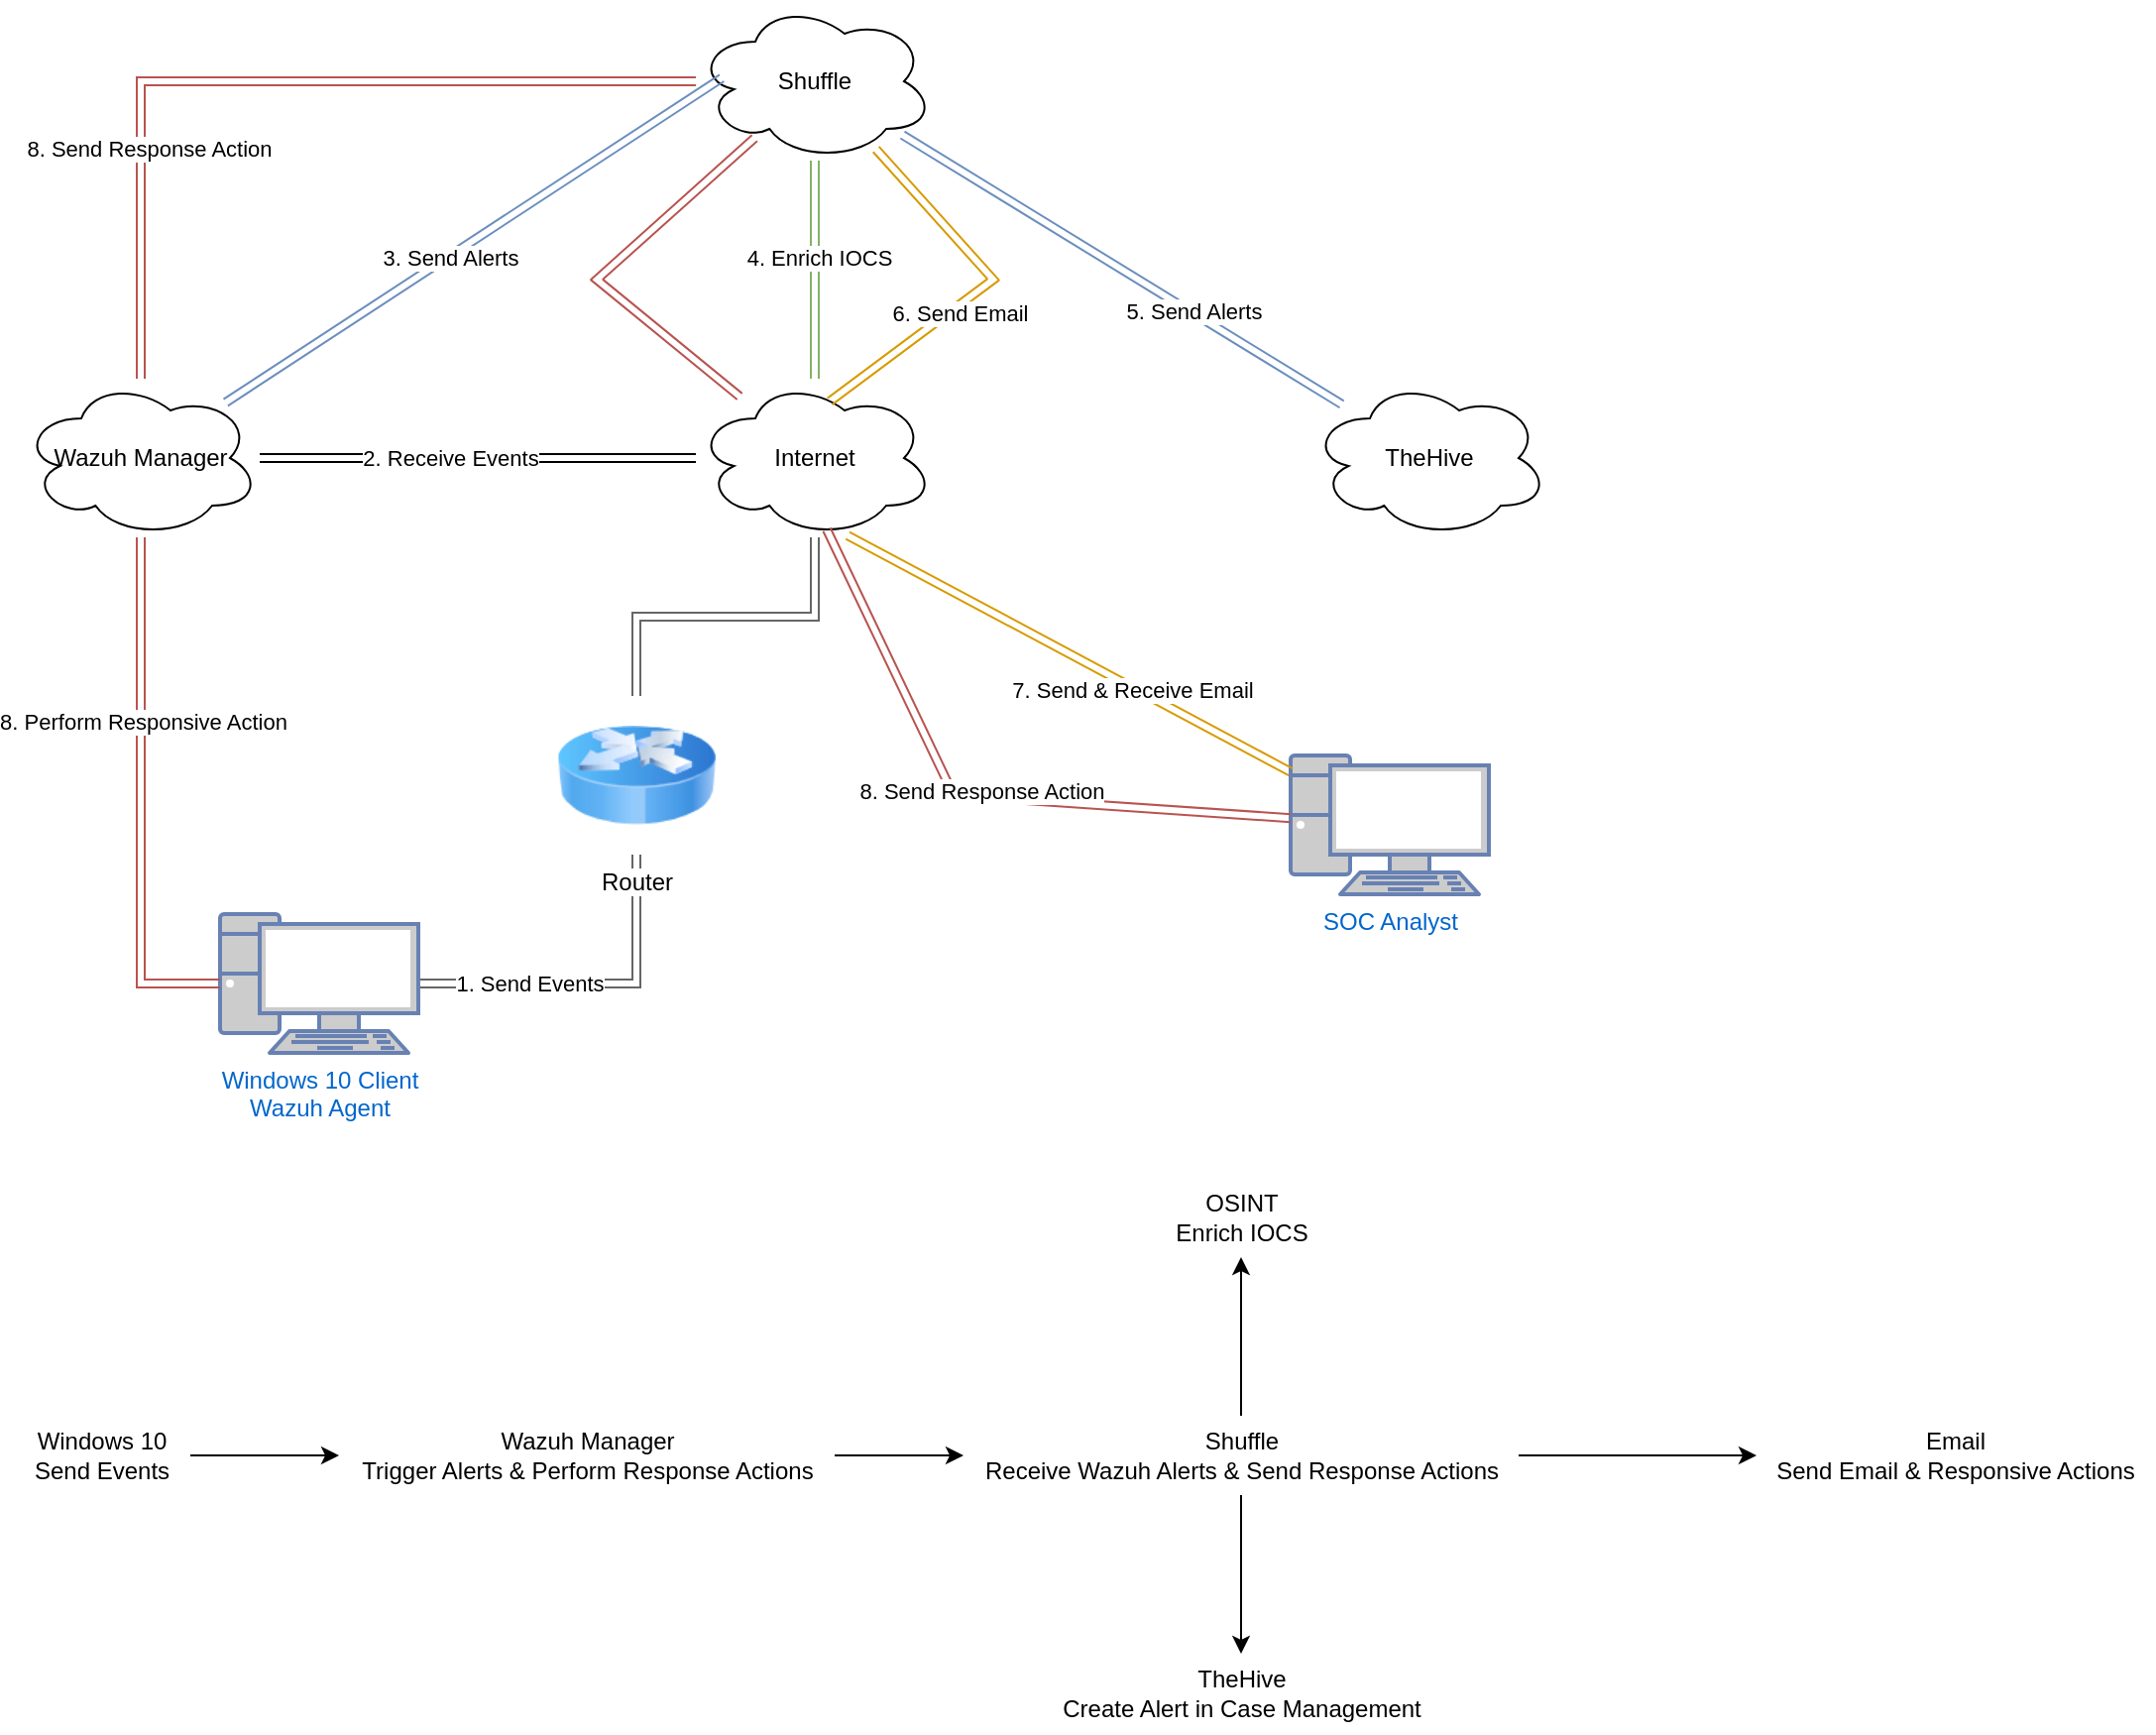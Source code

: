 <mxfile version="23.1.2" type="github">
  <diagram name="Page-1" id="pXNyv-EE21xkfKBQCVl2">
    <mxGraphModel dx="1196" dy="771" grid="1" gridSize="10" guides="1" tooltips="1" connect="1" arrows="1" fold="1" page="1" pageScale="1" pageWidth="850" pageHeight="1100" math="0" shadow="0">
      <root>
        <mxCell id="0" />
        <mxCell id="1" parent="0" />
        <mxCell id="XPFpoo8_yCa8bF2yxXlc-8" style="edgeStyle=orthogonalEdgeStyle;rounded=0;orthogonalLoop=1;jettySize=auto;html=1;startArrow=classic;startFill=1;shape=link;strokeColor=#666666;fillColor=#f5f5f5;" edge="1" parent="1" source="XPFpoo8_yCa8bF2yxXlc-1" target="XPFpoo8_yCa8bF2yxXlc-2">
          <mxGeometry relative="1" as="geometry" />
        </mxCell>
        <mxCell id="XPFpoo8_yCa8bF2yxXlc-12" value="1. Send Events" style="edgeLabel;html=1;align=center;verticalAlign=middle;resizable=0;points=[];" vertex="1" connectable="0" parent="XPFpoo8_yCa8bF2yxXlc-8">
          <mxGeometry x="-0.358" relative="1" as="geometry">
            <mxPoint as="offset" />
          </mxGeometry>
        </mxCell>
        <mxCell id="XPFpoo8_yCa8bF2yxXlc-1" value="Windows 10 Client&lt;br&gt;Wazuh Agent" style="fontColor=#0066CC;verticalAlign=top;verticalLabelPosition=bottom;labelPosition=center;align=center;html=1;outlineConnect=0;fillColor=#CCCCCC;strokeColor=#6881B3;gradientColor=none;gradientDirection=north;strokeWidth=2;shape=mxgraph.networks.pc;" vertex="1" parent="1">
          <mxGeometry x="130" y="470" width="100" height="70" as="geometry" />
        </mxCell>
        <mxCell id="XPFpoo8_yCa8bF2yxXlc-2" value="Router" style="image;html=1;image=img/lib/clip_art/networking/Router_Icon_128x128.png" vertex="1" parent="1">
          <mxGeometry x="300" y="360" width="80" height="80" as="geometry" />
        </mxCell>
        <mxCell id="XPFpoo8_yCa8bF2yxXlc-3" value="Wazuh Manager" style="ellipse;shape=cloud;whiteSpace=wrap;html=1;" vertex="1" parent="1">
          <mxGeometry x="30" y="200" width="120" height="80" as="geometry" />
        </mxCell>
        <mxCell id="XPFpoo8_yCa8bF2yxXlc-10" style="edgeStyle=orthogonalEdgeStyle;rounded=0;orthogonalLoop=1;jettySize=auto;html=1;shape=link;" edge="1" parent="1" source="XPFpoo8_yCa8bF2yxXlc-4" target="XPFpoo8_yCa8bF2yxXlc-3">
          <mxGeometry relative="1" as="geometry" />
        </mxCell>
        <mxCell id="XPFpoo8_yCa8bF2yxXlc-11" value="2. Receive Events" style="edgeLabel;html=1;align=center;verticalAlign=middle;resizable=0;points=[];" vertex="1" connectable="0" parent="XPFpoo8_yCa8bF2yxXlc-10">
          <mxGeometry x="0.129" relative="1" as="geometry">
            <mxPoint as="offset" />
          </mxGeometry>
        </mxCell>
        <mxCell id="XPFpoo8_yCa8bF2yxXlc-4" value="Internet" style="ellipse;shape=cloud;whiteSpace=wrap;html=1;" vertex="1" parent="1">
          <mxGeometry x="370" y="200" width="120" height="80" as="geometry" />
        </mxCell>
        <mxCell id="XPFpoo8_yCa8bF2yxXlc-15" style="edgeStyle=orthogonalEdgeStyle;rounded=0;orthogonalLoop=1;jettySize=auto;html=1;shape=link;fillColor=#d5e8d4;strokeColor=#82b366;" edge="1" parent="1" source="XPFpoo8_yCa8bF2yxXlc-5" target="XPFpoo8_yCa8bF2yxXlc-4">
          <mxGeometry relative="1" as="geometry" />
        </mxCell>
        <mxCell id="XPFpoo8_yCa8bF2yxXlc-16" value="4. Enrich IOCS" style="edgeLabel;html=1;align=center;verticalAlign=middle;resizable=0;points=[];" vertex="1" connectable="0" parent="XPFpoo8_yCa8bF2yxXlc-15">
          <mxGeometry x="-0.114" y="2" relative="1" as="geometry">
            <mxPoint as="offset" />
          </mxGeometry>
        </mxCell>
        <mxCell id="XPFpoo8_yCa8bF2yxXlc-17" style="rounded=0;orthogonalLoop=1;jettySize=auto;html=1;shape=link;fillColor=#dae8fc;strokeColor=#6c8ebf;" edge="1" parent="1" source="XPFpoo8_yCa8bF2yxXlc-5" target="XPFpoo8_yCa8bF2yxXlc-6">
          <mxGeometry relative="1" as="geometry" />
        </mxCell>
        <mxCell id="XPFpoo8_yCa8bF2yxXlc-18" value="5. Send Alerts" style="edgeLabel;html=1;align=center;verticalAlign=middle;resizable=0;points=[];" vertex="1" connectable="0" parent="XPFpoo8_yCa8bF2yxXlc-17">
          <mxGeometry x="0.316" y="1" relative="1" as="geometry">
            <mxPoint as="offset" />
          </mxGeometry>
        </mxCell>
        <mxCell id="XPFpoo8_yCa8bF2yxXlc-28" style="edgeStyle=orthogonalEdgeStyle;rounded=0;orthogonalLoop=1;jettySize=auto;html=1;shape=link;fillColor=#f8cecc;strokeColor=#b85450;" edge="1" parent="1" source="XPFpoo8_yCa8bF2yxXlc-5" target="XPFpoo8_yCa8bF2yxXlc-3">
          <mxGeometry relative="1" as="geometry" />
        </mxCell>
        <mxCell id="XPFpoo8_yCa8bF2yxXlc-29" value="8. Send Response Action" style="edgeLabel;html=1;align=center;verticalAlign=middle;resizable=0;points=[];" vertex="1" connectable="0" parent="XPFpoo8_yCa8bF2yxXlc-28">
          <mxGeometry x="0.459" y="4" relative="1" as="geometry">
            <mxPoint as="offset" />
          </mxGeometry>
        </mxCell>
        <mxCell id="XPFpoo8_yCa8bF2yxXlc-5" value="Shuffle" style="ellipse;shape=cloud;whiteSpace=wrap;html=1;" vertex="1" parent="1">
          <mxGeometry x="370" y="10" width="120" height="80" as="geometry" />
        </mxCell>
        <mxCell id="XPFpoo8_yCa8bF2yxXlc-6" value="TheHive" style="ellipse;shape=cloud;whiteSpace=wrap;html=1;" vertex="1" parent="1">
          <mxGeometry x="680" y="200" width="120" height="80" as="geometry" />
        </mxCell>
        <mxCell id="XPFpoo8_yCa8bF2yxXlc-7" value="SOC Analyst" style="fontColor=#0066CC;verticalAlign=top;verticalLabelPosition=bottom;labelPosition=center;align=center;html=1;outlineConnect=0;fillColor=#CCCCCC;strokeColor=#6881B3;gradientColor=none;gradientDirection=north;strokeWidth=2;shape=mxgraph.networks.pc;" vertex="1" parent="1">
          <mxGeometry x="670" y="390" width="100" height="70" as="geometry" />
        </mxCell>
        <mxCell id="XPFpoo8_yCa8bF2yxXlc-9" style="edgeStyle=orthogonalEdgeStyle;rounded=0;orthogonalLoop=1;jettySize=auto;html=1;entryX=0.5;entryY=1;entryDx=0;entryDy=0;entryPerimeter=0;shape=link;fillColor=#f5f5f5;strokeColor=#666666;" edge="1" parent="1" source="XPFpoo8_yCa8bF2yxXlc-2" target="XPFpoo8_yCa8bF2yxXlc-4">
          <mxGeometry relative="1" as="geometry" />
        </mxCell>
        <mxCell id="XPFpoo8_yCa8bF2yxXlc-13" style="rounded=0;orthogonalLoop=1;jettySize=auto;html=1;entryX=0.109;entryY=0.479;entryDx=0;entryDy=0;entryPerimeter=0;shape=link;fillColor=#dae8fc;strokeColor=#6c8ebf;" edge="1" parent="1" source="XPFpoo8_yCa8bF2yxXlc-3" target="XPFpoo8_yCa8bF2yxXlc-5">
          <mxGeometry relative="1" as="geometry" />
        </mxCell>
        <mxCell id="XPFpoo8_yCa8bF2yxXlc-14" value="3. Send Alerts" style="edgeLabel;html=1;align=center;verticalAlign=middle;resizable=0;points=[];" vertex="1" connectable="0" parent="XPFpoo8_yCa8bF2yxXlc-13">
          <mxGeometry x="-0.1" relative="1" as="geometry">
            <mxPoint as="offset" />
          </mxGeometry>
        </mxCell>
        <mxCell id="XPFpoo8_yCa8bF2yxXlc-19" style="rounded=0;orthogonalLoop=1;jettySize=auto;html=1;entryX=0.563;entryY=0.143;entryDx=0;entryDy=0;entryPerimeter=0;shape=link;fillColor=#ffe6cc;strokeColor=#d79b00;" edge="1" parent="1" source="XPFpoo8_yCa8bF2yxXlc-5" target="XPFpoo8_yCa8bF2yxXlc-4">
          <mxGeometry relative="1" as="geometry">
            <Array as="points">
              <mxPoint x="520" y="150" />
            </Array>
          </mxGeometry>
        </mxCell>
        <mxCell id="XPFpoo8_yCa8bF2yxXlc-20" value="6. Send Email" style="edgeLabel;html=1;align=center;verticalAlign=middle;resizable=0;points=[];" vertex="1" connectable="0" parent="XPFpoo8_yCa8bF2yxXlc-19">
          <mxGeometry x="0.179" y="3" relative="1" as="geometry">
            <mxPoint as="offset" />
          </mxGeometry>
        </mxCell>
        <mxCell id="XPFpoo8_yCa8bF2yxXlc-21" style="rounded=0;orthogonalLoop=1;jettySize=auto;html=1;entryX=0.638;entryY=0.988;entryDx=0;entryDy=0;entryPerimeter=0;shape=link;fillColor=#ffe6cc;strokeColor=#d79b00;" edge="1" parent="1" source="XPFpoo8_yCa8bF2yxXlc-7" target="XPFpoo8_yCa8bF2yxXlc-4">
          <mxGeometry relative="1" as="geometry" />
        </mxCell>
        <mxCell id="XPFpoo8_yCa8bF2yxXlc-22" value="7. Send &amp;amp; Receive Email" style="edgeLabel;html=1;align=center;verticalAlign=middle;resizable=0;points=[];" vertex="1" connectable="0" parent="XPFpoo8_yCa8bF2yxXlc-21">
          <mxGeometry x="-0.286" y="1" relative="1" as="geometry">
            <mxPoint as="offset" />
          </mxGeometry>
        </mxCell>
        <mxCell id="XPFpoo8_yCa8bF2yxXlc-23" style="rounded=0;orthogonalLoop=1;jettySize=auto;html=1;entryX=0.55;entryY=0.95;entryDx=0;entryDy=0;entryPerimeter=0;fillColor=#f8cecc;strokeColor=#b85450;shape=link;" edge="1" parent="1" source="XPFpoo8_yCa8bF2yxXlc-7" target="XPFpoo8_yCa8bF2yxXlc-4">
          <mxGeometry relative="1" as="geometry">
            <Array as="points">
              <mxPoint x="500" y="410" />
            </Array>
          </mxGeometry>
        </mxCell>
        <mxCell id="XPFpoo8_yCa8bF2yxXlc-24" value="8. Send Response Action" style="edgeLabel;html=1;align=center;verticalAlign=middle;resizable=0;points=[];" vertex="1" connectable="0" parent="XPFpoo8_yCa8bF2yxXlc-23">
          <mxGeometry x="-0.015" y="-3" relative="1" as="geometry">
            <mxPoint as="offset" />
          </mxGeometry>
        </mxCell>
        <mxCell id="XPFpoo8_yCa8bF2yxXlc-26" style="rounded=0;orthogonalLoop=1;jettySize=auto;html=1;entryX=0.247;entryY=0.858;entryDx=0;entryDy=0;entryPerimeter=0;shape=link;fillColor=#f8cecc;strokeColor=#b85450;" edge="1" parent="1" source="XPFpoo8_yCa8bF2yxXlc-4" target="XPFpoo8_yCa8bF2yxXlc-5">
          <mxGeometry relative="1" as="geometry">
            <Array as="points">
              <mxPoint x="320" y="150" />
            </Array>
          </mxGeometry>
        </mxCell>
        <mxCell id="XPFpoo8_yCa8bF2yxXlc-30" style="edgeStyle=orthogonalEdgeStyle;rounded=0;orthogonalLoop=1;jettySize=auto;html=1;entryX=0;entryY=0.5;entryDx=0;entryDy=0;entryPerimeter=0;fillColor=#f8cecc;strokeColor=#b85450;shape=link;" edge="1" parent="1" source="XPFpoo8_yCa8bF2yxXlc-3" target="XPFpoo8_yCa8bF2yxXlc-1">
          <mxGeometry relative="1" as="geometry" />
        </mxCell>
        <mxCell id="XPFpoo8_yCa8bF2yxXlc-31" value="8. Perform Responsive Action" style="edgeLabel;html=1;align=center;verticalAlign=middle;resizable=0;points=[];" vertex="1" connectable="0" parent="XPFpoo8_yCa8bF2yxXlc-30">
          <mxGeometry x="-0.299" y="1" relative="1" as="geometry">
            <mxPoint as="offset" />
          </mxGeometry>
        </mxCell>
        <mxCell id="XPFpoo8_yCa8bF2yxXlc-34" value="" style="edgeStyle=orthogonalEdgeStyle;rounded=0;orthogonalLoop=1;jettySize=auto;html=1;" edge="1" parent="1" source="XPFpoo8_yCa8bF2yxXlc-32" target="XPFpoo8_yCa8bF2yxXlc-33">
          <mxGeometry relative="1" as="geometry" />
        </mxCell>
        <mxCell id="XPFpoo8_yCa8bF2yxXlc-32" value="Windows 10&lt;br&gt;Send Events" style="text;html=1;align=center;verticalAlign=middle;resizable=0;points=[];autosize=1;strokeColor=none;fillColor=none;" vertex="1" parent="1">
          <mxGeometry x="25" y="723" width="90" height="40" as="geometry" />
        </mxCell>
        <mxCell id="XPFpoo8_yCa8bF2yxXlc-36" value="" style="edgeStyle=orthogonalEdgeStyle;rounded=0;orthogonalLoop=1;jettySize=auto;html=1;" edge="1" parent="1" source="XPFpoo8_yCa8bF2yxXlc-33" target="XPFpoo8_yCa8bF2yxXlc-35">
          <mxGeometry relative="1" as="geometry" />
        </mxCell>
        <mxCell id="XPFpoo8_yCa8bF2yxXlc-33" value="Wazuh Manager&lt;br&gt;Trigger Alerts &amp;amp; Perform Response Actions" style="text;html=1;align=center;verticalAlign=middle;resizable=0;points=[];autosize=1;strokeColor=none;fillColor=none;" vertex="1" parent="1">
          <mxGeometry x="190" y="723" width="250" height="40" as="geometry" />
        </mxCell>
        <mxCell id="XPFpoo8_yCa8bF2yxXlc-38" value="" style="edgeStyle=orthogonalEdgeStyle;rounded=0;orthogonalLoop=1;jettySize=auto;html=1;" edge="1" parent="1" source="XPFpoo8_yCa8bF2yxXlc-35" target="XPFpoo8_yCa8bF2yxXlc-37">
          <mxGeometry relative="1" as="geometry" />
        </mxCell>
        <mxCell id="XPFpoo8_yCa8bF2yxXlc-40" value="" style="edgeStyle=orthogonalEdgeStyle;rounded=0;orthogonalLoop=1;jettySize=auto;html=1;" edge="1" parent="1" source="XPFpoo8_yCa8bF2yxXlc-35" target="XPFpoo8_yCa8bF2yxXlc-39">
          <mxGeometry relative="1" as="geometry" />
        </mxCell>
        <mxCell id="XPFpoo8_yCa8bF2yxXlc-42" value="" style="edgeStyle=orthogonalEdgeStyle;rounded=0;orthogonalLoop=1;jettySize=auto;html=1;" edge="1" parent="1" source="XPFpoo8_yCa8bF2yxXlc-35" target="XPFpoo8_yCa8bF2yxXlc-41">
          <mxGeometry relative="1" as="geometry" />
        </mxCell>
        <mxCell id="XPFpoo8_yCa8bF2yxXlc-35" value="Shuffle&lt;br&gt;Receive Wazuh Alerts &amp;amp; Send Response Actions" style="text;html=1;align=center;verticalAlign=middle;resizable=0;points=[];autosize=1;strokeColor=none;fillColor=none;" vertex="1" parent="1">
          <mxGeometry x="505" y="723" width="280" height="40" as="geometry" />
        </mxCell>
        <mxCell id="XPFpoo8_yCa8bF2yxXlc-37" value="OSINT&lt;br&gt;Enrich IOCS" style="text;html=1;align=center;verticalAlign=middle;resizable=0;points=[];autosize=1;strokeColor=none;fillColor=none;" vertex="1" parent="1">
          <mxGeometry x="600" y="603" width="90" height="40" as="geometry" />
        </mxCell>
        <mxCell id="XPFpoo8_yCa8bF2yxXlc-39" value="TheHive&lt;br&gt;Create Alert in Case Management" style="text;html=1;align=center;verticalAlign=middle;resizable=0;points=[];autosize=1;strokeColor=none;fillColor=none;" vertex="1" parent="1">
          <mxGeometry x="545" y="843" width="200" height="40" as="geometry" />
        </mxCell>
        <mxCell id="XPFpoo8_yCa8bF2yxXlc-41" value="Email&lt;br&gt;Send Email &amp;amp; Responsive Actions" style="text;html=1;align=center;verticalAlign=middle;resizable=0;points=[];autosize=1;strokeColor=none;fillColor=none;" vertex="1" parent="1">
          <mxGeometry x="905" y="723" width="200" height="40" as="geometry" />
        </mxCell>
      </root>
    </mxGraphModel>
  </diagram>
</mxfile>
